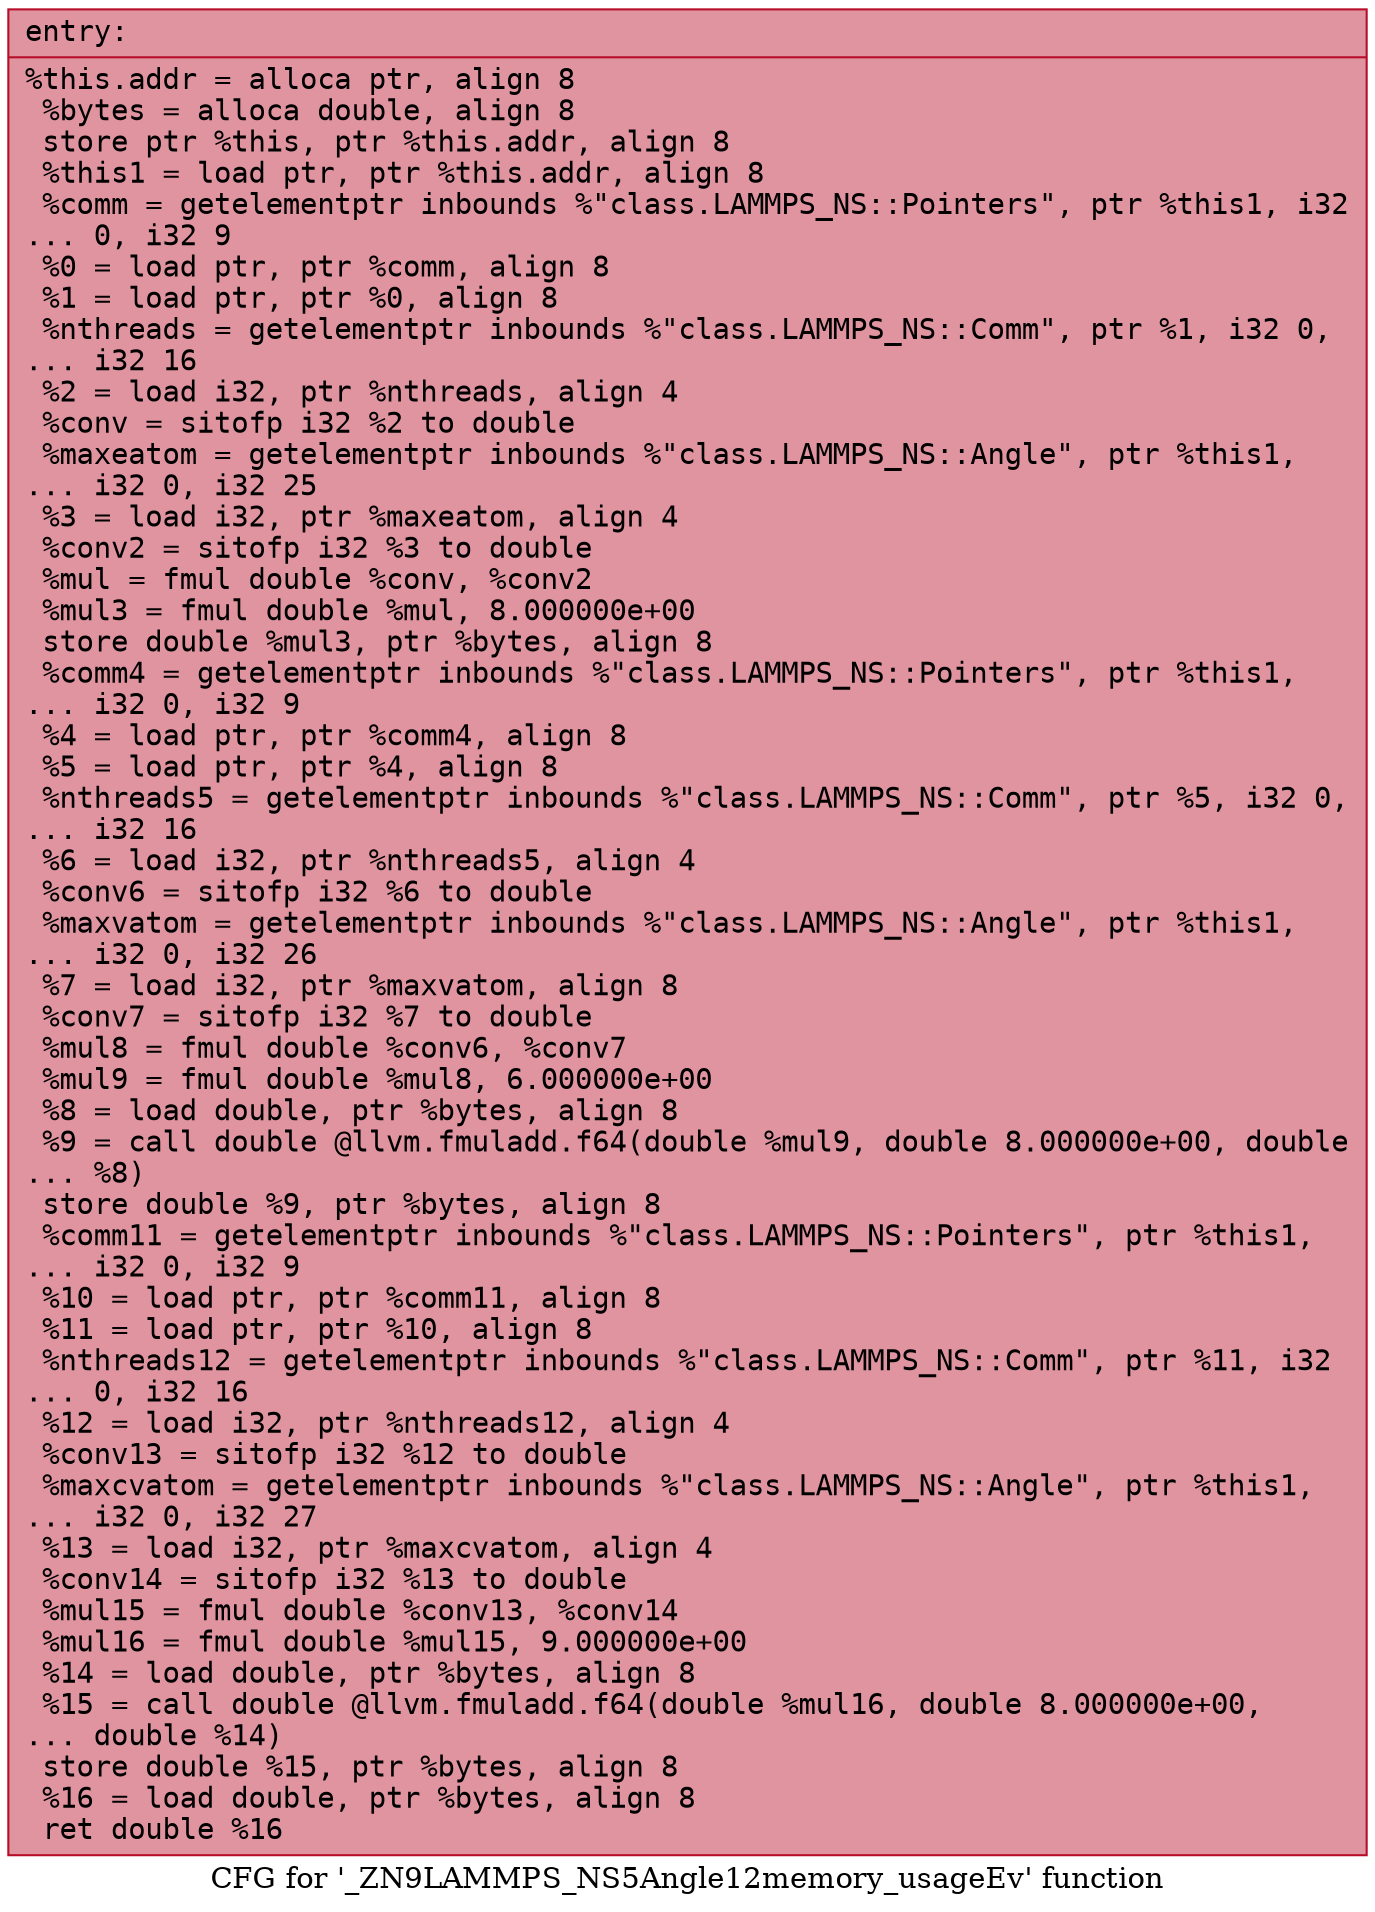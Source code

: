 digraph "CFG for '_ZN9LAMMPS_NS5Angle12memory_usageEv' function" {
	label="CFG for '_ZN9LAMMPS_NS5Angle12memory_usageEv' function";

	Node0x55b4138a6480 [shape=record,color="#b70d28ff", style=filled, fillcolor="#b70d2870" fontname="Courier",label="{entry:\l|  %this.addr = alloca ptr, align 8\l  %bytes = alloca double, align 8\l  store ptr %this, ptr %this.addr, align 8\l  %this1 = load ptr, ptr %this.addr, align 8\l  %comm = getelementptr inbounds %\"class.LAMMPS_NS::Pointers\", ptr %this1, i32\l... 0, i32 9\l  %0 = load ptr, ptr %comm, align 8\l  %1 = load ptr, ptr %0, align 8\l  %nthreads = getelementptr inbounds %\"class.LAMMPS_NS::Comm\", ptr %1, i32 0,\l... i32 16\l  %2 = load i32, ptr %nthreads, align 4\l  %conv = sitofp i32 %2 to double\l  %maxeatom = getelementptr inbounds %\"class.LAMMPS_NS::Angle\", ptr %this1,\l... i32 0, i32 25\l  %3 = load i32, ptr %maxeatom, align 4\l  %conv2 = sitofp i32 %3 to double\l  %mul = fmul double %conv, %conv2\l  %mul3 = fmul double %mul, 8.000000e+00\l  store double %mul3, ptr %bytes, align 8\l  %comm4 = getelementptr inbounds %\"class.LAMMPS_NS::Pointers\", ptr %this1,\l... i32 0, i32 9\l  %4 = load ptr, ptr %comm4, align 8\l  %5 = load ptr, ptr %4, align 8\l  %nthreads5 = getelementptr inbounds %\"class.LAMMPS_NS::Comm\", ptr %5, i32 0,\l... i32 16\l  %6 = load i32, ptr %nthreads5, align 4\l  %conv6 = sitofp i32 %6 to double\l  %maxvatom = getelementptr inbounds %\"class.LAMMPS_NS::Angle\", ptr %this1,\l... i32 0, i32 26\l  %7 = load i32, ptr %maxvatom, align 8\l  %conv7 = sitofp i32 %7 to double\l  %mul8 = fmul double %conv6, %conv7\l  %mul9 = fmul double %mul8, 6.000000e+00\l  %8 = load double, ptr %bytes, align 8\l  %9 = call double @llvm.fmuladd.f64(double %mul9, double 8.000000e+00, double\l... %8)\l  store double %9, ptr %bytes, align 8\l  %comm11 = getelementptr inbounds %\"class.LAMMPS_NS::Pointers\", ptr %this1,\l... i32 0, i32 9\l  %10 = load ptr, ptr %comm11, align 8\l  %11 = load ptr, ptr %10, align 8\l  %nthreads12 = getelementptr inbounds %\"class.LAMMPS_NS::Comm\", ptr %11, i32\l... 0, i32 16\l  %12 = load i32, ptr %nthreads12, align 4\l  %conv13 = sitofp i32 %12 to double\l  %maxcvatom = getelementptr inbounds %\"class.LAMMPS_NS::Angle\", ptr %this1,\l... i32 0, i32 27\l  %13 = load i32, ptr %maxcvatom, align 4\l  %conv14 = sitofp i32 %13 to double\l  %mul15 = fmul double %conv13, %conv14\l  %mul16 = fmul double %mul15, 9.000000e+00\l  %14 = load double, ptr %bytes, align 8\l  %15 = call double @llvm.fmuladd.f64(double %mul16, double 8.000000e+00,\l... double %14)\l  store double %15, ptr %bytes, align 8\l  %16 = load double, ptr %bytes, align 8\l  ret double %16\l}"];
}
